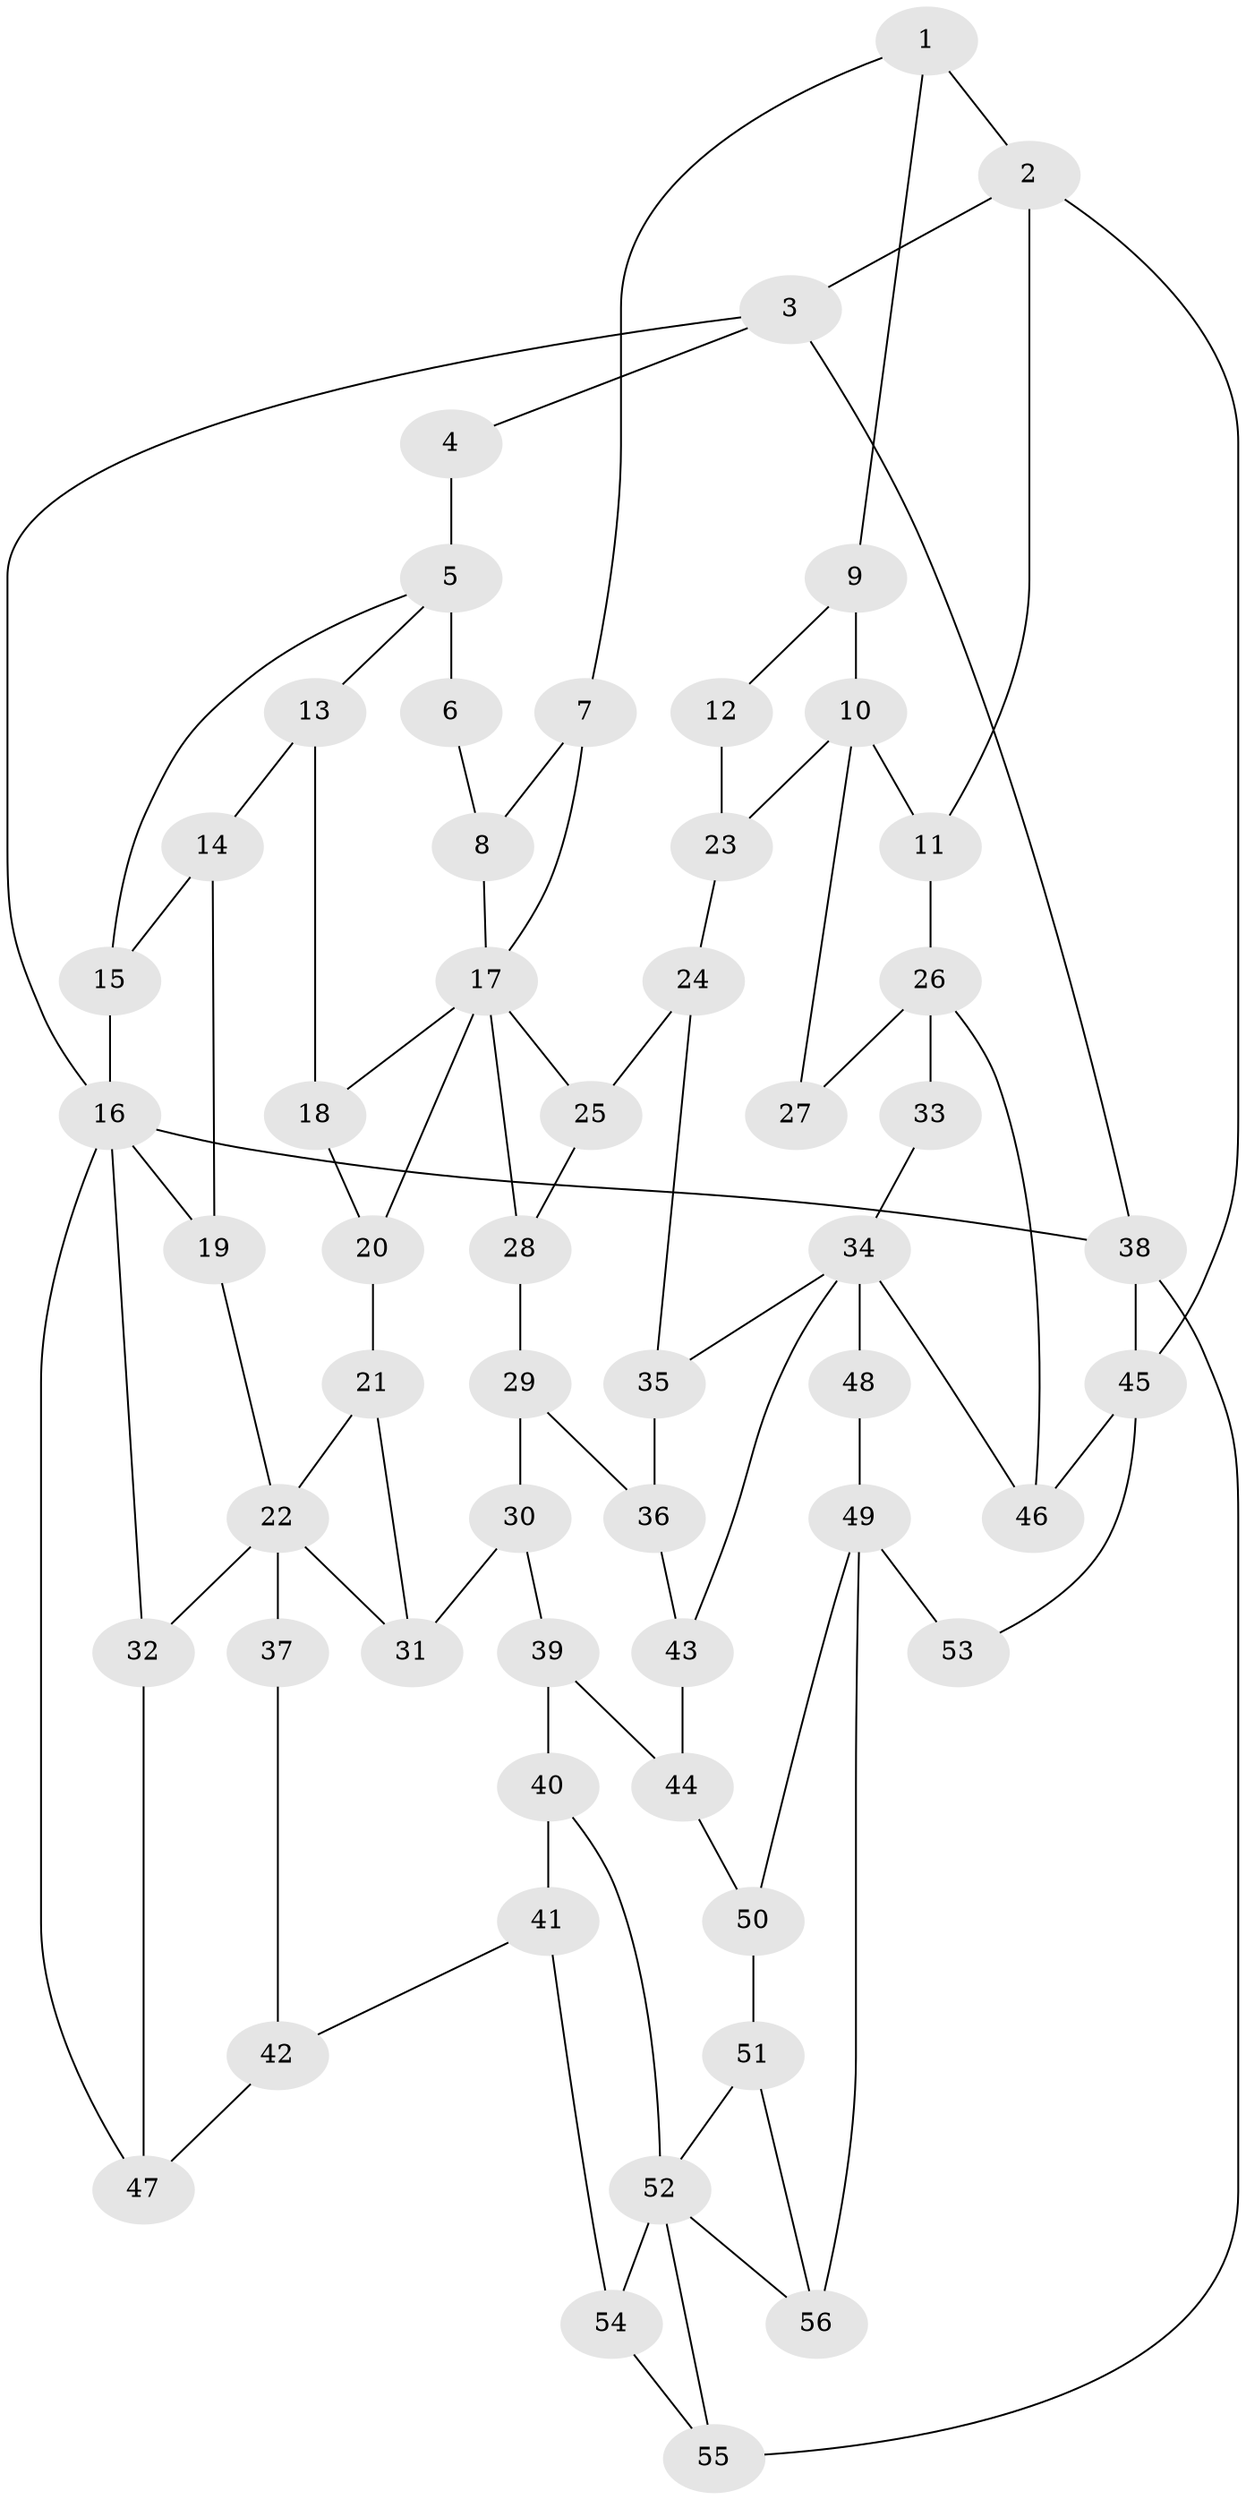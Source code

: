 // original degree distribution, {3: 0.022222222222222223, 4: 0.23333333333333334, 6: 0.2111111111111111, 5: 0.5333333333333333}
// Generated by graph-tools (version 1.1) at 2025/54/03/04/25 22:54:13]
// undirected, 56 vertices, 90 edges
graph export_dot {
  node [color=gray90,style=filled];
  1;
  2;
  3;
  4;
  5;
  6;
  7;
  8;
  9;
  10;
  11;
  12;
  13;
  14;
  15;
  16;
  17;
  18;
  19;
  20;
  21;
  22;
  23;
  24;
  25;
  26;
  27;
  28;
  29;
  30;
  31;
  32;
  33;
  34;
  35;
  36;
  37;
  38;
  39;
  40;
  41;
  42;
  43;
  44;
  45;
  46;
  47;
  48;
  49;
  50;
  51;
  52;
  53;
  54;
  55;
  56;
  1 -- 2 [weight=1.0];
  1 -- 7 [weight=1.0];
  1 -- 9 [weight=2.0];
  2 -- 3 [weight=1.0];
  2 -- 11 [weight=1.0];
  2 -- 45 [weight=1.0];
  3 -- 4 [weight=1.0];
  3 -- 16 [weight=1.0];
  3 -- 38 [weight=1.0];
  4 -- 5 [weight=2.0];
  5 -- 6 [weight=2.0];
  5 -- 13 [weight=1.0];
  5 -- 15 [weight=1.0];
  6 -- 8 [weight=1.0];
  7 -- 8 [weight=1.0];
  7 -- 17 [weight=1.0];
  8 -- 17 [weight=1.0];
  9 -- 10 [weight=2.0];
  9 -- 12 [weight=2.0];
  10 -- 11 [weight=1.0];
  10 -- 23 [weight=1.0];
  10 -- 27 [weight=1.0];
  11 -- 26 [weight=1.0];
  12 -- 23 [weight=1.0];
  13 -- 14 [weight=1.0];
  13 -- 18 [weight=1.0];
  14 -- 15 [weight=1.0];
  14 -- 19 [weight=1.0];
  15 -- 16 [weight=1.0];
  16 -- 19 [weight=1.0];
  16 -- 32 [weight=1.0];
  16 -- 38 [weight=1.0];
  16 -- 47 [weight=1.0];
  17 -- 18 [weight=1.0];
  17 -- 20 [weight=1.0];
  17 -- 25 [weight=1.0];
  17 -- 28 [weight=1.0];
  18 -- 20 [weight=1.0];
  19 -- 22 [weight=1.0];
  20 -- 21 [weight=1.0];
  21 -- 22 [weight=1.0];
  21 -- 31 [weight=1.0];
  22 -- 31 [weight=1.0];
  22 -- 32 [weight=1.0];
  22 -- 37 [weight=2.0];
  23 -- 24 [weight=1.0];
  24 -- 25 [weight=1.0];
  24 -- 35 [weight=1.0];
  25 -- 28 [weight=1.0];
  26 -- 27 [weight=2.0];
  26 -- 33 [weight=2.0];
  26 -- 46 [weight=1.0];
  28 -- 29 [weight=1.0];
  29 -- 30 [weight=1.0];
  29 -- 36 [weight=1.0];
  30 -- 31 [weight=1.0];
  30 -- 39 [weight=1.0];
  32 -- 47 [weight=1.0];
  33 -- 34 [weight=1.0];
  34 -- 35 [weight=1.0];
  34 -- 43 [weight=1.0];
  34 -- 46 [weight=1.0];
  34 -- 48 [weight=2.0];
  35 -- 36 [weight=1.0];
  36 -- 43 [weight=1.0];
  37 -- 42 [weight=1.0];
  38 -- 45 [weight=1.0];
  38 -- 55 [weight=1.0];
  39 -- 40 [weight=1.0];
  39 -- 44 [weight=1.0];
  40 -- 41 [weight=1.0];
  40 -- 52 [weight=1.0];
  41 -- 42 [weight=1.0];
  41 -- 54 [weight=1.0];
  42 -- 47 [weight=1.0];
  43 -- 44 [weight=1.0];
  44 -- 50 [weight=1.0];
  45 -- 46 [weight=1.0];
  45 -- 53 [weight=1.0];
  48 -- 49 [weight=2.0];
  49 -- 50 [weight=1.0];
  49 -- 53 [weight=2.0];
  49 -- 56 [weight=1.0];
  50 -- 51 [weight=1.0];
  51 -- 52 [weight=1.0];
  51 -- 56 [weight=1.0];
  52 -- 54 [weight=2.0];
  52 -- 55 [weight=1.0];
  52 -- 56 [weight=1.0];
  54 -- 55 [weight=1.0];
}
